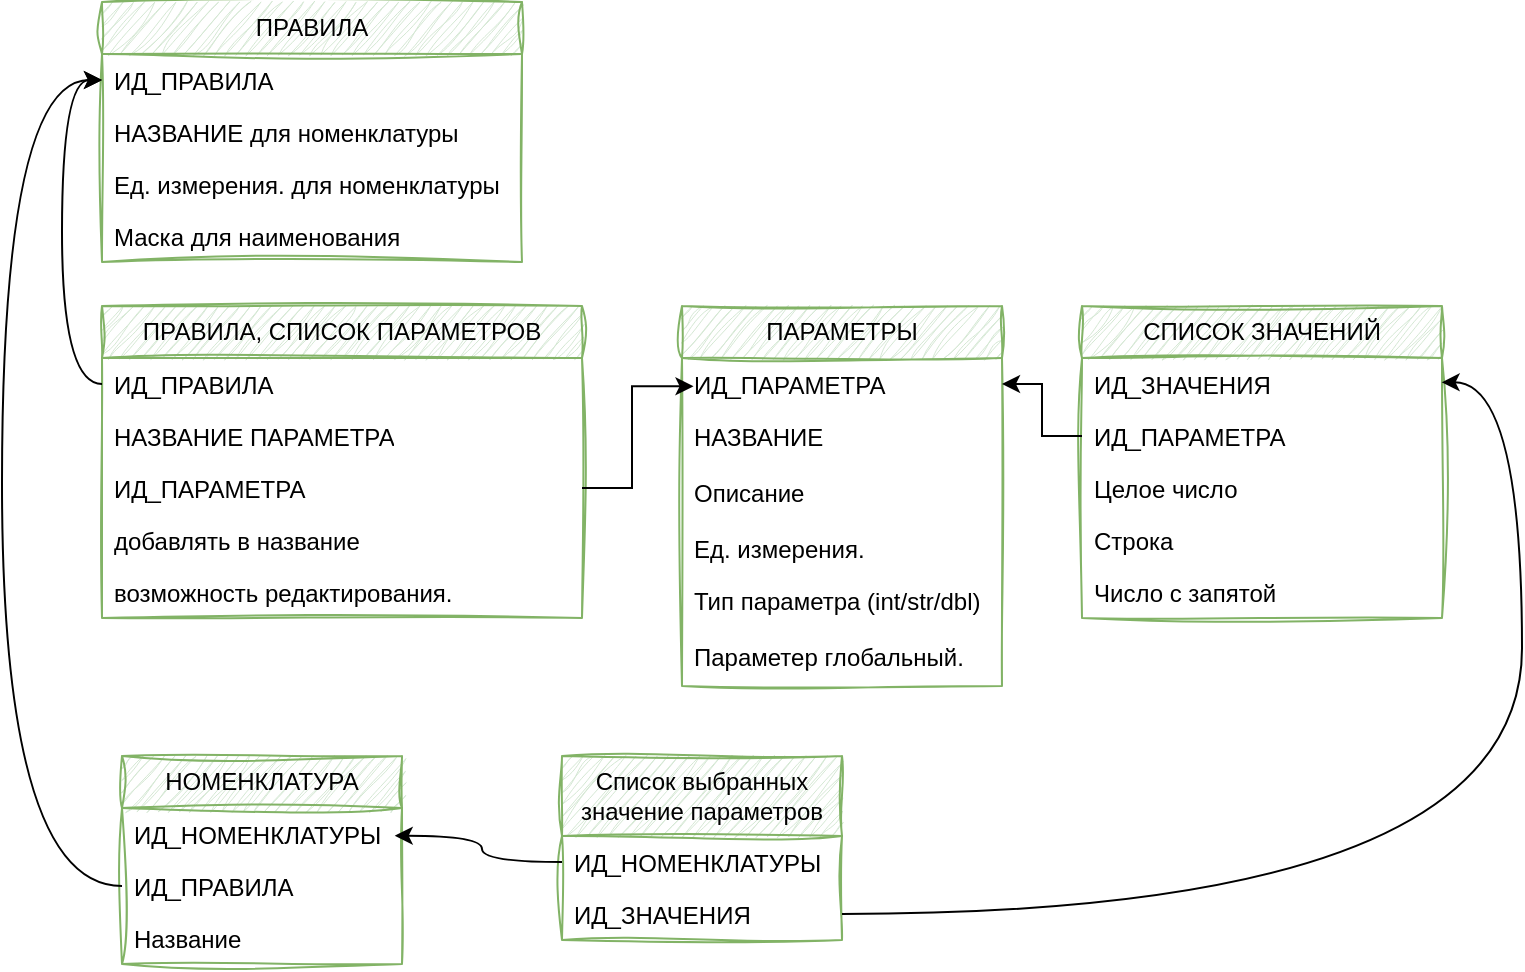<mxfile version="24.7.7">
  <diagram name="Страница — 1" id="oeQUNwz3V5ky1jBuh0Wf">
    <mxGraphModel dx="2471" dy="1066" grid="1" gridSize="10" guides="1" tooltips="1" connect="1" arrows="1" fold="1" page="1" pageScale="1" pageWidth="827" pageHeight="1169" math="0" shadow="0">
      <root>
        <mxCell id="0" />
        <mxCell id="1" parent="0" />
        <mxCell id="LVLLRtMR3lNvSjV5_hO3-1" value="НОМЕНКЛАТУРА" style="swimlane;fontStyle=0;childLayout=stackLayout;horizontal=1;startSize=26;fillColor=#d5e8d4;horizontalStack=0;resizeParent=1;resizeParentMax=0;resizeLast=0;collapsible=1;marginBottom=0;whiteSpace=wrap;html=1;sketch=1;jiggle=2;curveFitting=1;strokeColor=#82b366;align=center;verticalAlign=middle;fontFamily=Helvetica;fontSize=12;" vertex="1" parent="1">
          <mxGeometry x="-1570" y="417" width="140" height="104" as="geometry" />
        </mxCell>
        <mxCell id="LVLLRtMR3lNvSjV5_hO3-2" value="ИД_НОМЕНКЛАТУРЫ&lt;span style=&quot;white-space: pre;&quot;&gt;&#x9;&lt;/span&gt;" style="text;strokeColor=none;fillColor=none;align=left;verticalAlign=top;spacingLeft=4;spacingRight=4;overflow=hidden;rotatable=0;points=[[0,0.5],[1,0.5]];portConstraint=eastwest;whiteSpace=wrap;html=1;fontFamily=Helvetica;fontSize=12;fontColor=default;fontStyle=0;" vertex="1" parent="LVLLRtMR3lNvSjV5_hO3-1">
          <mxGeometry y="26" width="140" height="26" as="geometry" />
        </mxCell>
        <mxCell id="LVLLRtMR3lNvSjV5_hO3-3" value="ИД_ПРАВИЛА" style="text;strokeColor=none;fillColor=none;align=left;verticalAlign=top;spacingLeft=4;spacingRight=4;overflow=hidden;rotatable=0;points=[[0,0.5],[1,0.5]];portConstraint=eastwest;whiteSpace=wrap;html=1;fontFamily=Helvetica;fontSize=12;fontColor=default;fontStyle=0;" vertex="1" parent="LVLLRtMR3lNvSjV5_hO3-1">
          <mxGeometry y="52" width="140" height="26" as="geometry" />
        </mxCell>
        <mxCell id="LVLLRtMR3lNvSjV5_hO3-4" value="Название" style="text;strokeColor=none;fillColor=none;align=left;verticalAlign=top;spacingLeft=4;spacingRight=4;overflow=hidden;rotatable=0;points=[[0,0.5],[1,0.5]];portConstraint=eastwest;whiteSpace=wrap;html=1;fontFamily=Helvetica;fontSize=12;fontColor=default;fontStyle=0;" vertex="1" parent="LVLLRtMR3lNvSjV5_hO3-1">
          <mxGeometry y="78" width="140" height="26" as="geometry" />
        </mxCell>
        <mxCell id="LVLLRtMR3lNvSjV5_hO3-7" value="Список выбранных значение параметров" style="swimlane;fontStyle=0;childLayout=stackLayout;horizontal=1;startSize=40;fillColor=#d5e8d4;horizontalStack=0;resizeParent=1;resizeParentMax=0;resizeLast=0;collapsible=1;marginBottom=0;whiteSpace=wrap;html=1;sketch=1;jiggle=2;curveFitting=1;strokeColor=#82b366;align=center;verticalAlign=middle;fontFamily=Helvetica;fontSize=12;" vertex="1" parent="1">
          <mxGeometry x="-1350" y="417" width="140" height="92" as="geometry" />
        </mxCell>
        <mxCell id="LVLLRtMR3lNvSjV5_hO3-8" value="ИД_НОМЕНКЛАТУРЫ&lt;span style=&quot;white-space: pre;&quot;&gt;&#x9;&lt;/span&gt;" style="text;strokeColor=none;fillColor=none;align=left;verticalAlign=top;spacingLeft=4;spacingRight=4;overflow=hidden;rotatable=0;points=[[0,0.5],[1,0.5]];portConstraint=eastwest;whiteSpace=wrap;html=1;fontFamily=Helvetica;fontSize=12;fontColor=default;fontStyle=0;" vertex="1" parent="LVLLRtMR3lNvSjV5_hO3-7">
          <mxGeometry y="40" width="140" height="26" as="geometry" />
        </mxCell>
        <mxCell id="LVLLRtMR3lNvSjV5_hO3-9" value="ИД&lt;span style=&quot;white-space: pre;&quot;&gt;_ЗНАЧЕНИЯ&#x9;&lt;/span&gt;" style="text;strokeColor=none;fillColor=none;align=left;verticalAlign=top;spacingLeft=4;spacingRight=4;overflow=hidden;rotatable=0;points=[[0,0.5],[1,0.5]];portConstraint=eastwest;whiteSpace=wrap;html=1;fontFamily=Helvetica;fontSize=12;fontColor=default;fontStyle=0;" vertex="1" parent="LVLLRtMR3lNvSjV5_hO3-7">
          <mxGeometry y="66" width="140" height="26" as="geometry" />
        </mxCell>
        <mxCell id="LVLLRtMR3lNvSjV5_hO3-18" value="ПАРАМЕТРЫ" style="swimlane;fontStyle=0;childLayout=stackLayout;horizontal=1;startSize=26;fillColor=#d5e8d4;horizontalStack=0;resizeParent=1;resizeParentMax=0;resizeLast=0;collapsible=1;marginBottom=0;whiteSpace=wrap;html=1;sketch=1;jiggle=2;curveFitting=1;strokeColor=#82b366;align=center;verticalAlign=middle;fontFamily=Helvetica;fontSize=12;" vertex="1" parent="1">
          <mxGeometry x="-1290" y="192" width="160" height="190" as="geometry" />
        </mxCell>
        <mxCell id="LVLLRtMR3lNvSjV5_hO3-19" value="ИД_ПАРАМЕТРА" style="text;strokeColor=none;fillColor=none;align=left;verticalAlign=top;spacingLeft=4;spacingRight=4;overflow=hidden;rotatable=0;points=[[0,0.5],[1,0.5]];portConstraint=eastwest;whiteSpace=wrap;html=1;fontFamily=Helvetica;fontSize=12;fontColor=default;fontStyle=0;" vertex="1" parent="LVLLRtMR3lNvSjV5_hO3-18">
          <mxGeometry y="26" width="160" height="26" as="geometry" />
        </mxCell>
        <mxCell id="LVLLRtMR3lNvSjV5_hO3-20" value="НАЗВАНИЕ" style="text;strokeColor=none;fillColor=none;align=left;verticalAlign=top;spacingLeft=4;spacingRight=4;overflow=hidden;rotatable=0;points=[[0,0.5],[1,0.5]];portConstraint=eastwest;whiteSpace=wrap;html=1;fontFamily=Helvetica;fontSize=12;fontColor=default;fontStyle=0;" vertex="1" parent="LVLLRtMR3lNvSjV5_hO3-18">
          <mxGeometry y="52" width="160" height="28" as="geometry" />
        </mxCell>
        <mxCell id="LVLLRtMR3lNvSjV5_hO3-46" value="Описание" style="text;strokeColor=none;fillColor=none;align=left;verticalAlign=top;spacingLeft=4;spacingRight=4;overflow=hidden;rotatable=0;points=[[0,0.5],[1,0.5]];portConstraint=eastwest;whiteSpace=wrap;html=1;fontFamily=Helvetica;fontSize=12;fontColor=default;fontStyle=0;" vertex="1" parent="LVLLRtMR3lNvSjV5_hO3-18">
          <mxGeometry y="80" width="160" height="28" as="geometry" />
        </mxCell>
        <mxCell id="LVLLRtMR3lNvSjV5_hO3-70" value="Ед. измерения." style="text;strokeColor=none;fillColor=none;align=left;verticalAlign=top;spacingLeft=4;spacingRight=4;overflow=hidden;rotatable=0;points=[[0,0.5],[1,0.5]];portConstraint=eastwest;whiteSpace=wrap;html=1;fontFamily=Helvetica;fontSize=12;fontColor=default;fontStyle=0;" vertex="1" parent="LVLLRtMR3lNvSjV5_hO3-18">
          <mxGeometry y="108" width="160" height="26" as="geometry" />
        </mxCell>
        <mxCell id="LVLLRtMR3lNvSjV5_hO3-64" value="Тип параметра (int/str/dbl)" style="text;strokeColor=none;fillColor=none;align=left;verticalAlign=top;spacingLeft=4;spacingRight=4;overflow=hidden;rotatable=0;points=[[0,0.5],[1,0.5]];portConstraint=eastwest;whiteSpace=wrap;html=1;fontFamily=Helvetica;fontSize=12;fontColor=default;fontStyle=0;" vertex="1" parent="LVLLRtMR3lNvSjV5_hO3-18">
          <mxGeometry y="134" width="160" height="28" as="geometry" />
        </mxCell>
        <mxCell id="LVLLRtMR3lNvSjV5_hO3-71" value="Параметер глобальный." style="text;strokeColor=none;fillColor=none;align=left;verticalAlign=top;spacingLeft=4;spacingRight=4;overflow=hidden;rotatable=0;points=[[0,0.5],[1,0.5]];portConstraint=eastwest;whiteSpace=wrap;html=1;fontFamily=Helvetica;fontSize=12;fontColor=default;fontStyle=0;" vertex="1" parent="LVLLRtMR3lNvSjV5_hO3-18">
          <mxGeometry y="162" width="160" height="28" as="geometry" />
        </mxCell>
        <mxCell id="LVLLRtMR3lNvSjV5_hO3-21" value="СПИСОК ЗНАЧЕНИЙ" style="swimlane;fontStyle=0;childLayout=stackLayout;horizontal=1;startSize=26;fillColor=#d5e8d4;horizontalStack=0;resizeParent=1;resizeParentMax=0;resizeLast=0;collapsible=1;marginBottom=0;whiteSpace=wrap;html=1;sketch=1;jiggle=2;curveFitting=1;strokeColor=#82b366;align=center;verticalAlign=middle;fontFamily=Helvetica;fontSize=12;" vertex="1" parent="1">
          <mxGeometry x="-1090" y="192" width="180" height="156" as="geometry" />
        </mxCell>
        <mxCell id="LVLLRtMR3lNvSjV5_hO3-22" value="ИД&lt;span style=&quot;white-space: pre;&quot;&gt;_ЗНАЧЕНИЯ&#x9;&lt;/span&gt;" style="text;strokeColor=none;fillColor=none;align=left;verticalAlign=top;spacingLeft=4;spacingRight=4;overflow=hidden;rotatable=0;points=[[0,0.5],[1,0.5]];portConstraint=eastwest;whiteSpace=wrap;html=1;fontFamily=Helvetica;fontSize=12;fontColor=default;fontStyle=0;" vertex="1" parent="LVLLRtMR3lNvSjV5_hO3-21">
          <mxGeometry y="26" width="180" height="26" as="geometry" />
        </mxCell>
        <mxCell id="LVLLRtMR3lNvSjV5_hO3-23" value="ИД_ПАРАМЕТРА" style="text;strokeColor=none;fillColor=none;align=left;verticalAlign=top;spacingLeft=4;spacingRight=4;overflow=hidden;rotatable=0;points=[[0,0.5],[1,0.5]];portConstraint=eastwest;whiteSpace=wrap;html=1;fontFamily=Helvetica;fontSize=12;fontColor=default;fontStyle=0;" vertex="1" parent="LVLLRtMR3lNvSjV5_hO3-21">
          <mxGeometry y="52" width="180" height="26" as="geometry" />
        </mxCell>
        <mxCell id="LVLLRtMR3lNvSjV5_hO3-24" value="Целое число" style="text;strokeColor=none;fillColor=none;align=left;verticalAlign=top;spacingLeft=4;spacingRight=4;overflow=hidden;rotatable=0;points=[[0,0.5],[1,0.5]];portConstraint=eastwest;whiteSpace=wrap;html=1;fontFamily=Helvetica;fontSize=12;fontColor=default;fontStyle=0;" vertex="1" parent="LVLLRtMR3lNvSjV5_hO3-21">
          <mxGeometry y="78" width="180" height="26" as="geometry" />
        </mxCell>
        <mxCell id="LVLLRtMR3lNvSjV5_hO3-25" value="Строка" style="text;strokeColor=none;fillColor=none;align=left;verticalAlign=top;spacingLeft=4;spacingRight=4;overflow=hidden;rotatable=0;points=[[0,0.5],[1,0.5]];portConstraint=eastwest;whiteSpace=wrap;html=1;fontFamily=Helvetica;fontSize=12;fontColor=default;fontStyle=0;" vertex="1" parent="LVLLRtMR3lNvSjV5_hO3-21">
          <mxGeometry y="104" width="180" height="26" as="geometry" />
        </mxCell>
        <mxCell id="LVLLRtMR3lNvSjV5_hO3-45" value="Число с запятой" style="text;strokeColor=none;fillColor=none;align=left;verticalAlign=top;spacingLeft=4;spacingRight=4;overflow=hidden;rotatable=0;points=[[0,0.5],[1,0.5]];portConstraint=eastwest;whiteSpace=wrap;html=1;fontFamily=Helvetica;fontSize=12;fontColor=default;fontStyle=0;" vertex="1" parent="LVLLRtMR3lNvSjV5_hO3-21">
          <mxGeometry y="130" width="180" height="26" as="geometry" />
        </mxCell>
        <mxCell id="LVLLRtMR3lNvSjV5_hO3-27" value="ПРАВИЛА, СПИСОК ПАРАМЕТРОВ" style="swimlane;fontStyle=0;childLayout=stackLayout;horizontal=1;startSize=26;fillColor=#d5e8d4;horizontalStack=0;resizeParent=1;resizeParentMax=0;resizeLast=0;collapsible=1;marginBottom=0;whiteSpace=wrap;html=1;sketch=1;jiggle=2;curveFitting=1;strokeColor=#82b366;align=center;verticalAlign=middle;fontFamily=Helvetica;fontSize=12;" vertex="1" parent="1">
          <mxGeometry x="-1580" y="192" width="240" height="156" as="geometry" />
        </mxCell>
        <mxCell id="LVLLRtMR3lNvSjV5_hO3-28" value="ИД_ПРАВИЛА" style="text;strokeColor=none;fillColor=none;align=left;verticalAlign=top;spacingLeft=4;spacingRight=4;overflow=hidden;rotatable=0;points=[[0,0.5],[1,0.5]];portConstraint=eastwest;whiteSpace=wrap;html=1;fontFamily=Helvetica;fontSize=12;fontColor=default;fontStyle=0;" vertex="1" parent="LVLLRtMR3lNvSjV5_hO3-27">
          <mxGeometry y="26" width="240" height="26" as="geometry" />
        </mxCell>
        <mxCell id="LVLLRtMR3lNvSjV5_hO3-29" value="НАЗВАНИЕ ПАРАМЕТРА" style="text;strokeColor=none;fillColor=none;align=left;verticalAlign=top;spacingLeft=4;spacingRight=4;overflow=hidden;rotatable=0;points=[[0,0.5],[1,0.5]];portConstraint=eastwest;whiteSpace=wrap;html=1;fontFamily=Helvetica;fontSize=12;fontColor=default;fontStyle=0;" vertex="1" parent="LVLLRtMR3lNvSjV5_hO3-27">
          <mxGeometry y="52" width="240" height="26" as="geometry" />
        </mxCell>
        <mxCell id="LVLLRtMR3lNvSjV5_hO3-59" value="ИД_ПАРАМЕТРА" style="text;strokeColor=none;fillColor=none;align=left;verticalAlign=top;spacingLeft=4;spacingRight=4;overflow=hidden;rotatable=0;points=[[0,0.5],[1,0.5]];portConstraint=eastwest;whiteSpace=wrap;html=1;fontFamily=Helvetica;fontSize=12;fontColor=default;fontStyle=0;" vertex="1" parent="LVLLRtMR3lNvSjV5_hO3-27">
          <mxGeometry y="78" width="240" height="26" as="geometry" />
        </mxCell>
        <mxCell id="LVLLRtMR3lNvSjV5_hO3-50" value="добавлять в название" style="text;strokeColor=none;fillColor=none;align=left;verticalAlign=top;spacingLeft=4;spacingRight=4;overflow=hidden;rotatable=0;points=[[0,0.5],[1,0.5]];portConstraint=eastwest;whiteSpace=wrap;html=1;fontFamily=Helvetica;fontSize=12;fontColor=default;fontStyle=0;" vertex="1" parent="LVLLRtMR3lNvSjV5_hO3-27">
          <mxGeometry y="104" width="240" height="26" as="geometry" />
        </mxCell>
        <mxCell id="LVLLRtMR3lNvSjV5_hO3-60" value="возможность редактирования." style="text;strokeColor=none;fillColor=none;align=left;verticalAlign=top;spacingLeft=4;spacingRight=4;overflow=hidden;rotatable=0;points=[[0,0.5],[1,0.5]];portConstraint=eastwest;whiteSpace=wrap;html=1;fontFamily=Helvetica;fontSize=12;fontColor=default;fontStyle=0;" vertex="1" parent="LVLLRtMR3lNvSjV5_hO3-27">
          <mxGeometry y="130" width="240" height="26" as="geometry" />
        </mxCell>
        <mxCell id="LVLLRtMR3lNvSjV5_hO3-53" value="ПРАВИЛА " style="swimlane;fontStyle=0;childLayout=stackLayout;horizontal=1;startSize=26;fillColor=#d5e8d4;horizontalStack=0;resizeParent=1;resizeParentMax=0;resizeLast=0;collapsible=1;marginBottom=0;whiteSpace=wrap;html=1;sketch=1;jiggle=2;curveFitting=1;strokeColor=#82b366;align=center;verticalAlign=middle;fontFamily=Helvetica;fontSize=12;" vertex="1" parent="1">
          <mxGeometry x="-1580" y="40" width="210" height="130" as="geometry" />
        </mxCell>
        <mxCell id="LVLLRtMR3lNvSjV5_hO3-54" value="ИД_ПРАВИЛА" style="text;strokeColor=none;fillColor=none;align=left;verticalAlign=top;spacingLeft=4;spacingRight=4;overflow=hidden;rotatable=0;points=[[0,0.5],[1,0.5]];portConstraint=eastwest;whiteSpace=wrap;html=1;fontFamily=Helvetica;fontSize=12;fontColor=default;fontStyle=0;" vertex="1" parent="LVLLRtMR3lNvSjV5_hO3-53">
          <mxGeometry y="26" width="210" height="26" as="geometry" />
        </mxCell>
        <mxCell id="LVLLRtMR3lNvSjV5_hO3-55" value="НАЗВАНИЕ для номенклатуры" style="text;strokeColor=none;fillColor=none;align=left;verticalAlign=top;spacingLeft=4;spacingRight=4;overflow=hidden;rotatable=0;points=[[0,0.5],[1,0.5]];portConstraint=eastwest;whiteSpace=wrap;html=1;fontFamily=Helvetica;fontSize=12;fontColor=default;fontStyle=0;" vertex="1" parent="LVLLRtMR3lNvSjV5_hO3-53">
          <mxGeometry y="52" width="210" height="26" as="geometry" />
        </mxCell>
        <mxCell id="LVLLRtMR3lNvSjV5_hO3-56" value="Ед. измерения. для номенклатуры" style="text;strokeColor=none;fillColor=none;align=left;verticalAlign=top;spacingLeft=4;spacingRight=4;overflow=hidden;rotatable=0;points=[[0,0.5],[1,0.5]];portConstraint=eastwest;whiteSpace=wrap;html=1;fontFamily=Helvetica;fontSize=12;fontColor=default;fontStyle=0;" vertex="1" parent="LVLLRtMR3lNvSjV5_hO3-53">
          <mxGeometry y="78" width="210" height="26" as="geometry" />
        </mxCell>
        <mxCell id="LVLLRtMR3lNvSjV5_hO3-65" value="Маска для наименования" style="text;strokeColor=none;fillColor=none;align=left;verticalAlign=top;spacingLeft=4;spacingRight=4;overflow=hidden;rotatable=0;points=[[0,0.5],[1,0.5]];portConstraint=eastwest;whiteSpace=wrap;html=1;fontFamily=Helvetica;fontSize=12;fontColor=default;fontStyle=0;" vertex="1" parent="LVLLRtMR3lNvSjV5_hO3-53">
          <mxGeometry y="104" width="210" height="26" as="geometry" />
        </mxCell>
        <mxCell id="LVLLRtMR3lNvSjV5_hO3-61" style="edgeStyle=orthogonalEdgeStyle;rounded=0;orthogonalLoop=1;jettySize=auto;html=1;entryX=0.036;entryY=0.544;entryDx=0;entryDy=0;entryPerimeter=0;" edge="1" parent="1" source="LVLLRtMR3lNvSjV5_hO3-59" target="LVLLRtMR3lNvSjV5_hO3-19">
          <mxGeometry relative="1" as="geometry" />
        </mxCell>
        <mxCell id="LVLLRtMR3lNvSjV5_hO3-63" style="edgeStyle=orthogonalEdgeStyle;rounded=0;orthogonalLoop=1;jettySize=auto;html=1;entryX=0;entryY=0.5;entryDx=0;entryDy=0;curved=1;" edge="1" parent="1" source="LVLLRtMR3lNvSjV5_hO3-28" target="LVLLRtMR3lNvSjV5_hO3-54">
          <mxGeometry relative="1" as="geometry" />
        </mxCell>
        <mxCell id="LVLLRtMR3lNvSjV5_hO3-66" style="edgeStyle=orthogonalEdgeStyle;rounded=0;orthogonalLoop=1;jettySize=auto;html=1;entryX=1;entryY=0.5;entryDx=0;entryDy=0;" edge="1" parent="1" source="LVLLRtMR3lNvSjV5_hO3-23" target="LVLLRtMR3lNvSjV5_hO3-19">
          <mxGeometry relative="1" as="geometry" />
        </mxCell>
        <mxCell id="LVLLRtMR3lNvSjV5_hO3-67" style="edgeStyle=orthogonalEdgeStyle;rounded=0;orthogonalLoop=1;jettySize=auto;html=1;entryX=0;entryY=0.5;entryDx=0;entryDy=0;curved=1;exitX=0;exitY=0.5;exitDx=0;exitDy=0;" edge="1" parent="1" source="LVLLRtMR3lNvSjV5_hO3-3" target="LVLLRtMR3lNvSjV5_hO3-54">
          <mxGeometry relative="1" as="geometry">
            <Array as="points">
              <mxPoint x="-1630" y="482" />
              <mxPoint x="-1630" y="79" />
            </Array>
          </mxGeometry>
        </mxCell>
        <mxCell id="LVLLRtMR3lNvSjV5_hO3-68" style="edgeStyle=orthogonalEdgeStyle;shape=connector;curved=1;rounded=0;orthogonalLoop=1;jettySize=auto;html=1;entryX=0.974;entryY=0.533;entryDx=0;entryDy=0;entryPerimeter=0;strokeColor=default;align=center;verticalAlign=middle;fontFamily=Helvetica;fontSize=11;fontColor=default;labelBackgroundColor=default;endArrow=classic;" edge="1" parent="1" source="LVLLRtMR3lNvSjV5_hO3-8" target="LVLLRtMR3lNvSjV5_hO3-2">
          <mxGeometry relative="1" as="geometry" />
        </mxCell>
        <mxCell id="LVLLRtMR3lNvSjV5_hO3-69" style="edgeStyle=orthogonalEdgeStyle;shape=connector;curved=1;rounded=0;orthogonalLoop=1;jettySize=auto;html=1;strokeColor=default;align=center;verticalAlign=middle;fontFamily=Helvetica;fontSize=11;fontColor=default;labelBackgroundColor=default;endArrow=classic;exitX=1;exitY=0.5;exitDx=0;exitDy=0;entryX=0.999;entryY=0.468;entryDx=0;entryDy=0;entryPerimeter=0;" edge="1" parent="1" source="LVLLRtMR3lNvSjV5_hO3-9" target="LVLLRtMR3lNvSjV5_hO3-22">
          <mxGeometry relative="1" as="geometry">
            <mxPoint x="-910" y="230" as="targetPoint" />
            <Array as="points">
              <mxPoint x="-870" y="496" />
              <mxPoint x="-870" y="230" />
            </Array>
          </mxGeometry>
        </mxCell>
      </root>
    </mxGraphModel>
  </diagram>
</mxfile>
